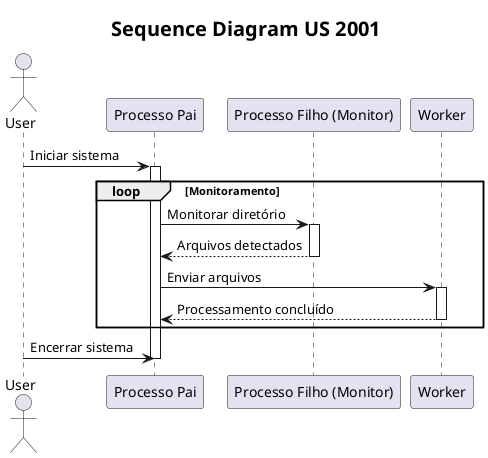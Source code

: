 @startuml

title <size:20>Sequence Diagram US 2001</size>

actor User
participant "Processo Pai" as ProcessoPai
participant "Processo Filho (Monitor)" as ProcessoFilho
participant "Worker" as Worker

User -> ProcessoPai: Iniciar sistema
activate ProcessoPai

loop Monitoramento
    ProcessoPai -> ProcessoFilho: Monitorar diretório
    activate ProcessoFilho
    ProcessoFilho --> ProcessoPai: Arquivos detectados
    deactivate ProcessoFilho
    ProcessoPai -> Worker: Enviar arquivos
    activate Worker
    Worker --> ProcessoPai: Processamento concluído
    deactivate Worker
end

User -> ProcessoPai: Encerrar sistema
deactivate ProcessoPai

@enduml
